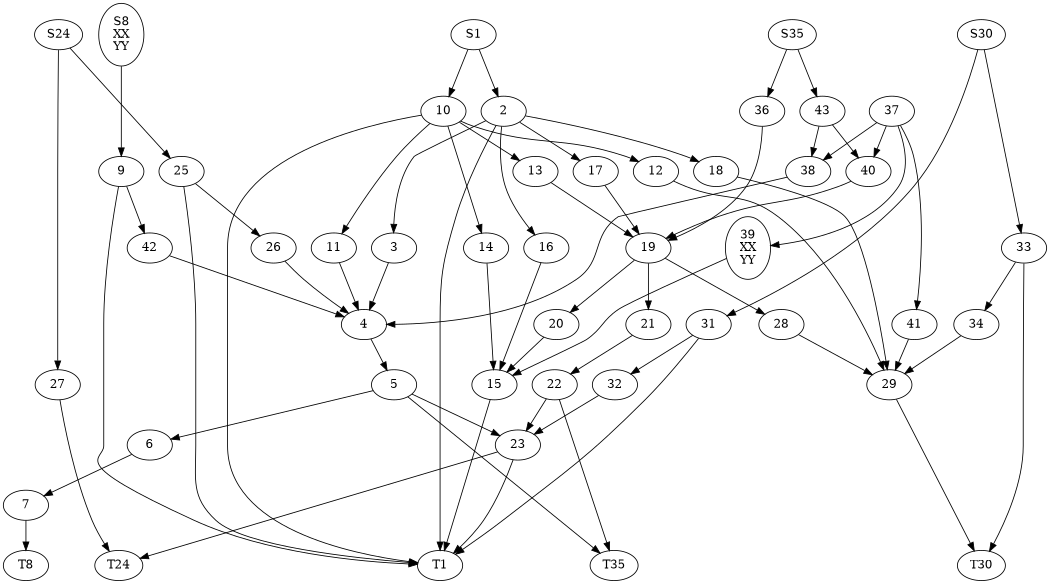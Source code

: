 
/*
World Dynamics
http://www.graphviz.org/Gallery/directed/world.html
*/
digraph world {
	size="7,7";

	S8 [label="S8\nXX\nYY"];
	39 [label="39\nXX\nYY"];

	{rank=same; S8 S24 S1 S35 S30;}
	{rank=same; T8 T24 T1 T35 T30;}
	{rank=same; 43 37 36 10 2;}
	{rank=same; 25 9 38 40 13 17 12 18;}
	{rank=same; 26 42 11 3 33 19 39 14 16;}
	{rank=same; 4 31 34 21 41 28 20;}
	{rank=same; 27 5 22 32 29 15;}
	{rank=same; 6 23;}
	{rank=same; 7;}

	S8 -> 9;
	S24 -> 25;
	S24 -> 27;
	S1 -> 2;
	S1 -> 10;
	S35 -> 43;
	S35 -> 36;
	S30 -> 31;
	S30 -> 33;
	9 -> 42;
	9 -> T1;
	25 -> T1;
	25 -> 26;
	27 -> T24;
	2 -> {3 ; 16 ; 17 ; T1 ; 18}
	10 -> { 11 ; 14 ; T1 ; 13; 12;}
	31 -> T1;
	31 -> 32;
	33 -> T30;
	33 -> 34;
	42 -> 4;
	26 -> 4;
	3 -> 4;
	16 -> 15;
	17 -> 19;
	18 -> 29;
	11 -> 4;
	14 -> 15;
	37 -> {39 ; 41 ; 38 ; 40;}
	13 -> 19;
	12 -> 29;
	43 -> 38;
	43 -> 40;
	36 -> 19;
	32 -> 23;
	34 -> 29;
	39 -> 15;
	41 -> 29;
	38 -> 4;
	40 -> 19;
	4 -> 5;
	19 -> {21 ; 20 ; 28;}
	5 -> {6 ; T35 ; 23;}
	21 -> 22;
	20 -> 15;
	28 -> 29;
	6 -> 7;
	15 -> T1;
	22 -> T35;
	22 -> 23;
	29 -> T30;
	7 -> T8;
	23 -> T24;
	23 -> T1;
}